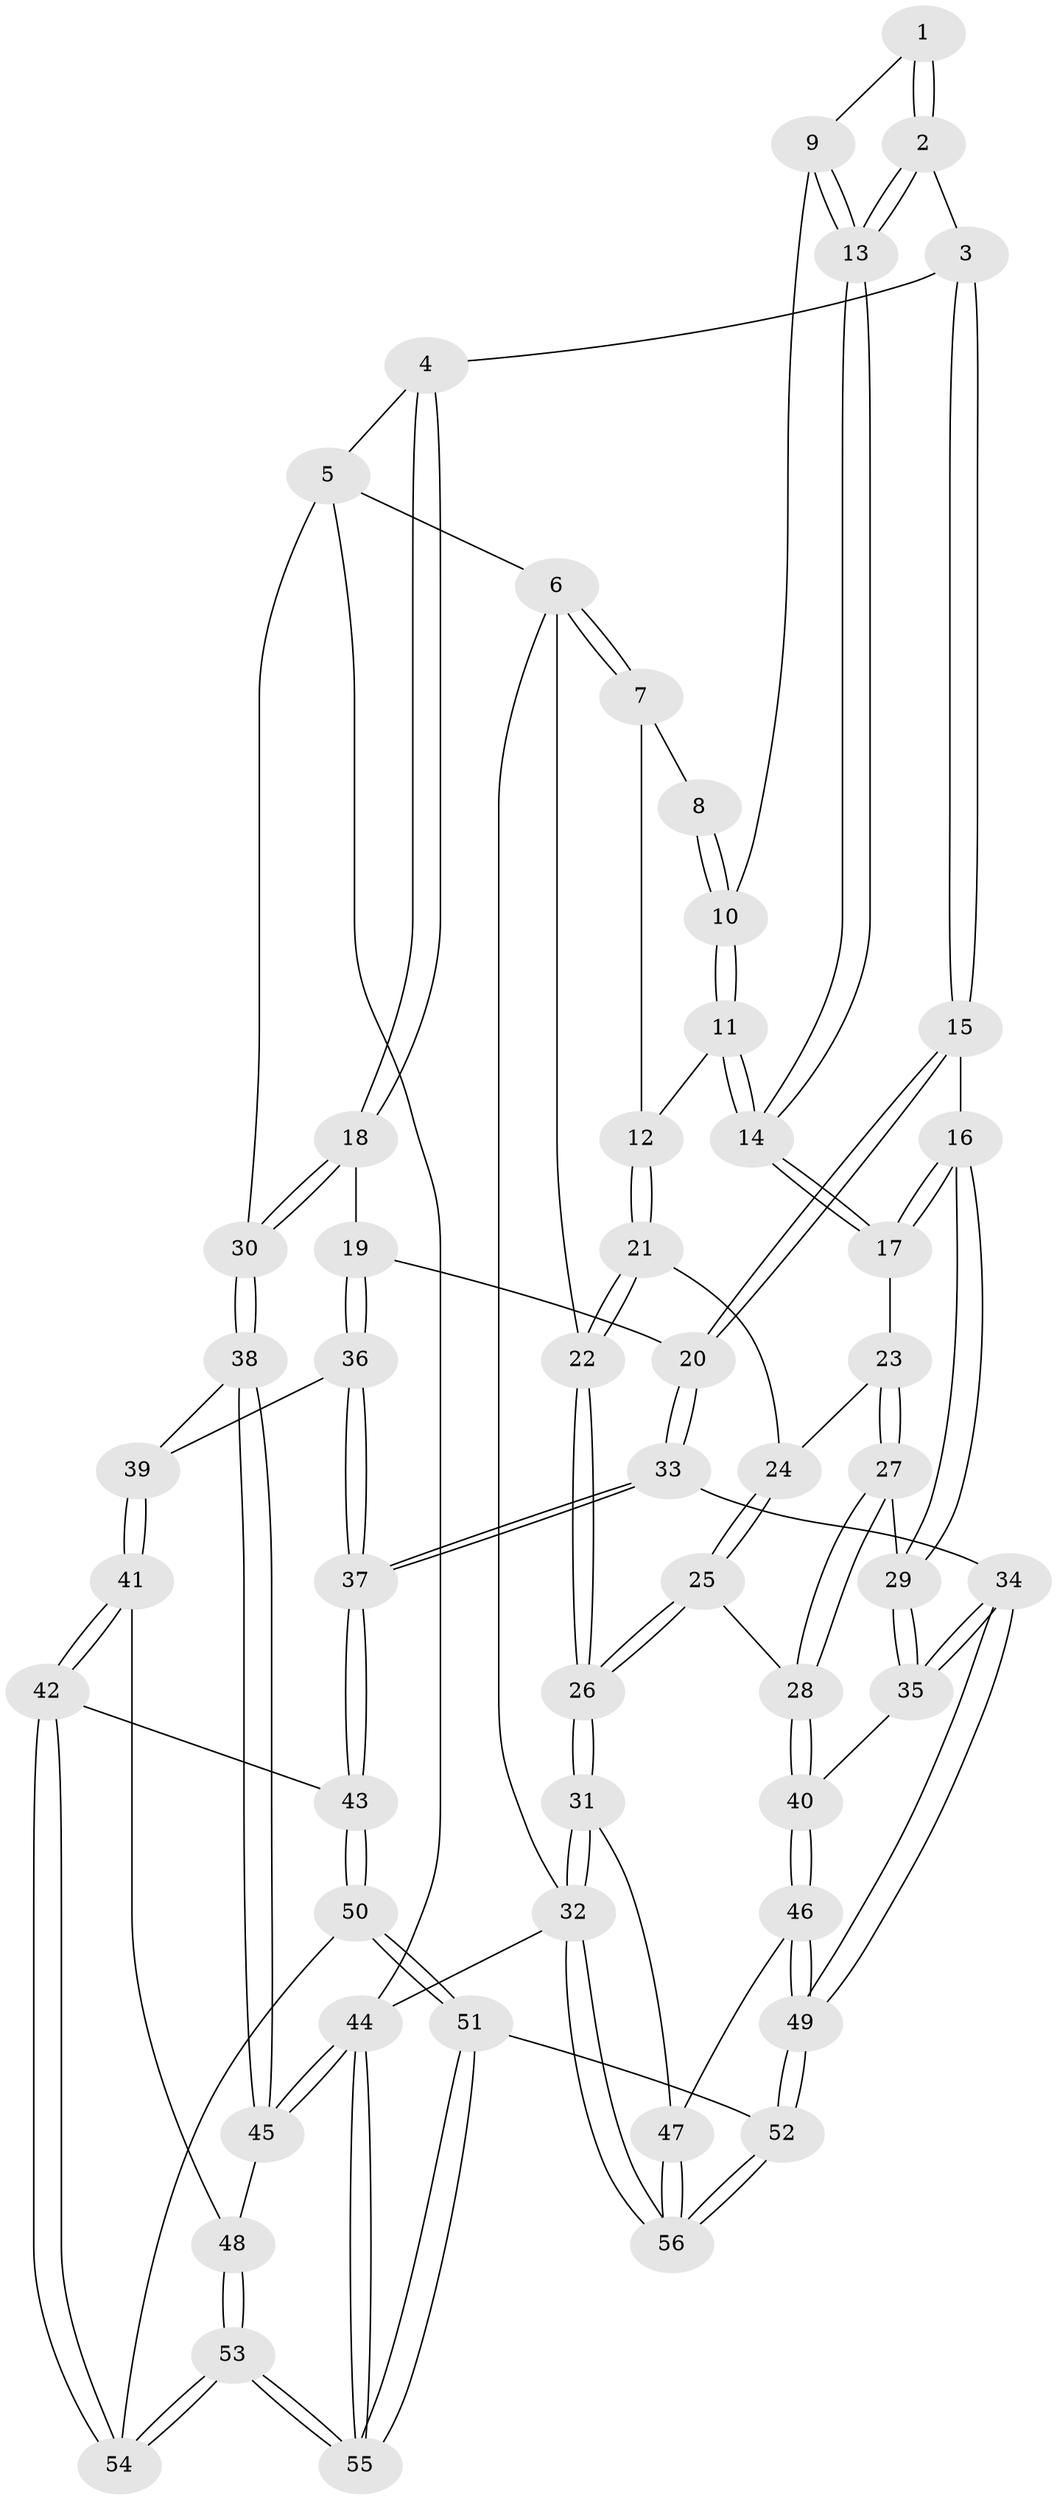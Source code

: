// Generated by graph-tools (version 1.1) at 2025/01/03/09/25 05:01:54]
// undirected, 56 vertices, 137 edges
graph export_dot {
graph [start="1"]
  node [color=gray90,style=filled];
  1 [pos="+0.3166675061243322+0"];
  2 [pos="+0.6090815648274168+0"];
  3 [pos="+0.7074972005535627+0"];
  4 [pos="+0.880769309172834+0"];
  5 [pos="+1+0"];
  6 [pos="+0+0"];
  7 [pos="+0.15398259356900995+0"];
  8 [pos="+0.19694780180423205+0"];
  9 [pos="+0.33857282684806533+0.18361740647019642"];
  10 [pos="+0.25351407069136583+0.17159698183550026"];
  11 [pos="+0.22939291128587017+0.2137726225397398"];
  12 [pos="+0.19113425606452583+0.235409602705221"];
  13 [pos="+0.41957747563128867+0.29342528314189886"];
  14 [pos="+0.4188301565944464+0.2981642651429766"];
  15 [pos="+0.6585278374450468+0.4252728032857765"];
  16 [pos="+0.4802916191132754+0.39988461633596883"];
  17 [pos="+0.4198931715838054+0.34193673014591786"];
  18 [pos="+0.7983729164729042+0.44629181204546264"];
  19 [pos="+0.7445431317241099+0.46311209179827145"];
  20 [pos="+0.6803241849550177+0.4436322793055713"];
  21 [pos="+0.09871409831500955+0.3329315364677942"];
  22 [pos="+0+0.11994156500804302"];
  23 [pos="+0.20525822927218051+0.4090933019794818"];
  24 [pos="+0.11527700054301866+0.35243224995213035"];
  25 [pos="+0.009792543481856606+0.5890789818166239"];
  26 [pos="+0+0.6364981935838385"];
  27 [pos="+0.22476541904936534+0.5928910092741666"];
  28 [pos="+0.1890077651686206+0.6485230117197932"];
  29 [pos="+0.4128491933471148+0.5892485306933858"];
  30 [pos="+1+0.4319000979313819"];
  31 [pos="+0+0.9325173244446668"];
  32 [pos="+0+1"];
  33 [pos="+0.532123388363139+0.7277874225767615"];
  34 [pos="+0.4988153690656678+0.7284955120100992"];
  35 [pos="+0.4963813679229435+0.7261745983474356"];
  36 [pos="+0.7692317243524451+0.6025678611365474"];
  37 [pos="+0.5799578732769207+0.7527558650528651"];
  38 [pos="+1+0.5715288690033712"];
  39 [pos="+0.7979604832971157+0.6540257598761636"];
  40 [pos="+0.19135909716761185+0.7221345688932822"];
  41 [pos="+0.8141081525816442+0.7606478345990918"];
  42 [pos="+0.7078108628358853+0.8222310585440067"];
  43 [pos="+0.6452855718560448+0.8119714334946172"];
  44 [pos="+1+1"];
  45 [pos="+1+0.6325300934364649"];
  46 [pos="+0.18672514783710595+0.7408460344579781"];
  47 [pos="+0.14567902382559117+0.7990882651706451"];
  48 [pos="+0.8852060354159524+0.7852297239364174"];
  49 [pos="+0.40914096479136924+0.8724377813023683"];
  50 [pos="+0.5892490493602065+0.9480894887126334"];
  51 [pos="+0.4184760839834036+1"];
  52 [pos="+0.3825177865519324+1"];
  53 [pos="+1+1"];
  54 [pos="+0.7804019092839748+1"];
  55 [pos="+1+1"];
  56 [pos="+0.32355811388438266+1"];
  1 -- 2;
  1 -- 2;
  1 -- 9;
  2 -- 3;
  2 -- 13;
  2 -- 13;
  3 -- 4;
  3 -- 15;
  3 -- 15;
  4 -- 5;
  4 -- 18;
  4 -- 18;
  5 -- 6;
  5 -- 30;
  5 -- 44;
  6 -- 7;
  6 -- 7;
  6 -- 22;
  6 -- 32;
  7 -- 8;
  7 -- 12;
  8 -- 10;
  8 -- 10;
  9 -- 10;
  9 -- 13;
  9 -- 13;
  10 -- 11;
  10 -- 11;
  11 -- 12;
  11 -- 14;
  11 -- 14;
  12 -- 21;
  12 -- 21;
  13 -- 14;
  13 -- 14;
  14 -- 17;
  14 -- 17;
  15 -- 16;
  15 -- 20;
  15 -- 20;
  16 -- 17;
  16 -- 17;
  16 -- 29;
  16 -- 29;
  17 -- 23;
  18 -- 19;
  18 -- 30;
  18 -- 30;
  19 -- 20;
  19 -- 36;
  19 -- 36;
  20 -- 33;
  20 -- 33;
  21 -- 22;
  21 -- 22;
  21 -- 24;
  22 -- 26;
  22 -- 26;
  23 -- 24;
  23 -- 27;
  23 -- 27;
  24 -- 25;
  24 -- 25;
  25 -- 26;
  25 -- 26;
  25 -- 28;
  26 -- 31;
  26 -- 31;
  27 -- 28;
  27 -- 28;
  27 -- 29;
  28 -- 40;
  28 -- 40;
  29 -- 35;
  29 -- 35;
  30 -- 38;
  30 -- 38;
  31 -- 32;
  31 -- 32;
  31 -- 47;
  32 -- 56;
  32 -- 56;
  32 -- 44;
  33 -- 34;
  33 -- 37;
  33 -- 37;
  34 -- 35;
  34 -- 35;
  34 -- 49;
  34 -- 49;
  35 -- 40;
  36 -- 37;
  36 -- 37;
  36 -- 39;
  37 -- 43;
  37 -- 43;
  38 -- 39;
  38 -- 45;
  38 -- 45;
  39 -- 41;
  39 -- 41;
  40 -- 46;
  40 -- 46;
  41 -- 42;
  41 -- 42;
  41 -- 48;
  42 -- 43;
  42 -- 54;
  42 -- 54;
  43 -- 50;
  43 -- 50;
  44 -- 45;
  44 -- 45;
  44 -- 55;
  44 -- 55;
  45 -- 48;
  46 -- 47;
  46 -- 49;
  46 -- 49;
  47 -- 56;
  47 -- 56;
  48 -- 53;
  48 -- 53;
  49 -- 52;
  49 -- 52;
  50 -- 51;
  50 -- 51;
  50 -- 54;
  51 -- 52;
  51 -- 55;
  51 -- 55;
  52 -- 56;
  52 -- 56;
  53 -- 54;
  53 -- 54;
  53 -- 55;
  53 -- 55;
}
